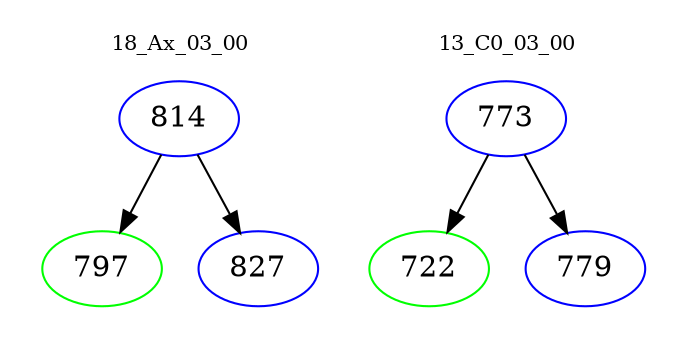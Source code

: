 digraph{
subgraph cluster_0 {
color = white
label = "18_Ax_03_00";
fontsize=10;
T0_814 [label="814", color="blue"]
T0_814 -> T0_797 [color="black"]
T0_797 [label="797", color="green"]
T0_814 -> T0_827 [color="black"]
T0_827 [label="827", color="blue"]
}
subgraph cluster_1 {
color = white
label = "13_C0_03_00";
fontsize=10;
T1_773 [label="773", color="blue"]
T1_773 -> T1_722 [color="black"]
T1_722 [label="722", color="green"]
T1_773 -> T1_779 [color="black"]
T1_779 [label="779", color="blue"]
}
}
